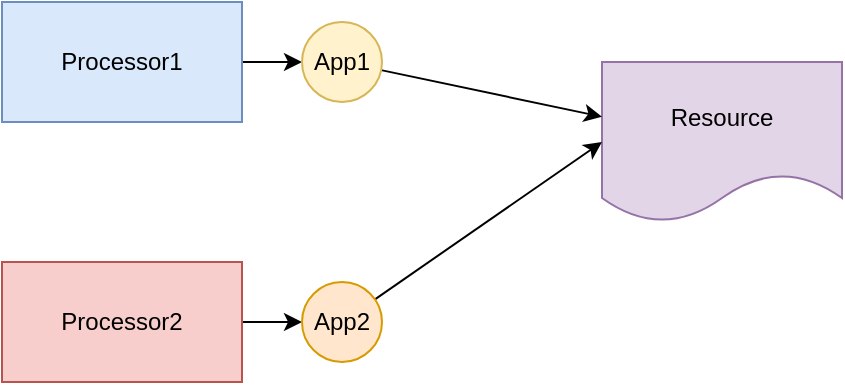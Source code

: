 <mxfile version="13.4.0" type="github">
  <diagram id="PiNUQ7qk3Rtfx9FvlYyR" name="Page-1">
    <mxGraphModel dx="2066" dy="1154" grid="1" gridSize="10" guides="1" tooltips="1" connect="1" arrows="1" fold="1" page="1" pageScale="1" pageWidth="827" pageHeight="1169" math="0" shadow="0">
      <root>
        <mxCell id="0" />
        <mxCell id="1" parent="0" />
        <mxCell id="a4NgTtWzEmu8b-htz5B3-7" style="edgeStyle=none;rounded=0;orthogonalLoop=1;jettySize=auto;html=1;entryX=0;entryY=0.5;entryDx=0;entryDy=0;" edge="1" parent="1" source="a4NgTtWzEmu8b-htz5B3-1" target="a4NgTtWzEmu8b-htz5B3-6">
          <mxGeometry relative="1" as="geometry" />
        </mxCell>
        <mxCell id="a4NgTtWzEmu8b-htz5B3-1" value="Processor1" style="rounded=0;whiteSpace=wrap;html=1;fillColor=#dae8fc;strokeColor=#6c8ebf;" vertex="1" parent="1">
          <mxGeometry x="100" y="320" width="120" height="60" as="geometry" />
        </mxCell>
        <mxCell id="a4NgTtWzEmu8b-htz5B3-9" style="edgeStyle=none;rounded=0;orthogonalLoop=1;jettySize=auto;html=1;" edge="1" parent="1" source="a4NgTtWzEmu8b-htz5B3-2" target="a4NgTtWzEmu8b-htz5B3-8">
          <mxGeometry relative="1" as="geometry" />
        </mxCell>
        <mxCell id="a4NgTtWzEmu8b-htz5B3-2" value="Processor2" style="rounded=0;whiteSpace=wrap;html=1;fillColor=#f8cecc;strokeColor=#b85450;" vertex="1" parent="1">
          <mxGeometry x="100" y="450" width="120" height="60" as="geometry" />
        </mxCell>
        <mxCell id="a4NgTtWzEmu8b-htz5B3-3" value="Resource" style="shape=document;whiteSpace=wrap;html=1;boundedLbl=1;fillColor=#e1d5e7;strokeColor=#9673a6;" vertex="1" parent="1">
          <mxGeometry x="400" y="350" width="120" height="80" as="geometry" />
        </mxCell>
        <mxCell id="a4NgTtWzEmu8b-htz5B3-10" style="edgeStyle=none;rounded=0;orthogonalLoop=1;jettySize=auto;html=1;" edge="1" parent="1" source="a4NgTtWzEmu8b-htz5B3-6" target="a4NgTtWzEmu8b-htz5B3-3">
          <mxGeometry relative="1" as="geometry" />
        </mxCell>
        <mxCell id="a4NgTtWzEmu8b-htz5B3-6" value="App1" style="ellipse;whiteSpace=wrap;html=1;aspect=fixed;fillColor=#fff2cc;strokeColor=#d6b656;" vertex="1" parent="1">
          <mxGeometry x="250" y="330" width="40" height="40" as="geometry" />
        </mxCell>
        <mxCell id="a4NgTtWzEmu8b-htz5B3-11" style="edgeStyle=none;rounded=0;orthogonalLoop=1;jettySize=auto;html=1;entryX=0;entryY=0.5;entryDx=0;entryDy=0;" edge="1" parent="1" source="a4NgTtWzEmu8b-htz5B3-8" target="a4NgTtWzEmu8b-htz5B3-3">
          <mxGeometry relative="1" as="geometry" />
        </mxCell>
        <mxCell id="a4NgTtWzEmu8b-htz5B3-8" value="App2" style="ellipse;whiteSpace=wrap;html=1;aspect=fixed;fillColor=#ffe6cc;strokeColor=#d79b00;" vertex="1" parent="1">
          <mxGeometry x="250" y="460" width="40" height="40" as="geometry" />
        </mxCell>
      </root>
    </mxGraphModel>
  </diagram>
</mxfile>
